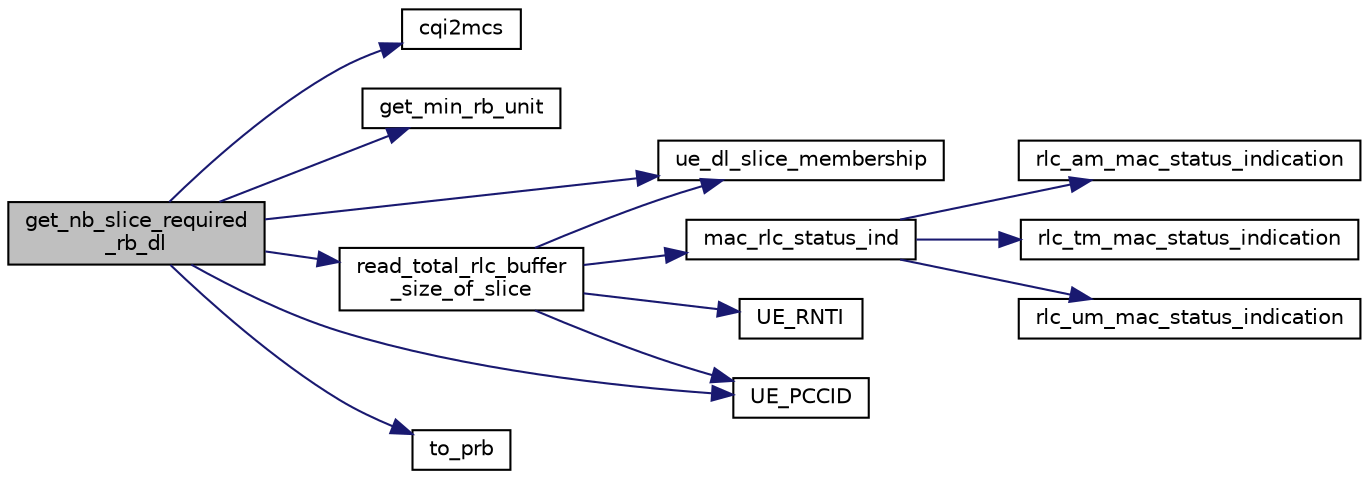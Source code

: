 digraph "get_nb_slice_required_rb_dl"
{
 // LATEX_PDF_SIZE
  edge [fontname="Helvetica",fontsize="10",labelfontname="Helvetica",labelfontsize="10"];
  node [fontname="Helvetica",fontsize="10",shape=record];
  rankdir="LR";
  Node1 [label="get_nb_slice_required\l_rb_dl",height=0.2,width=0.4,color="black", fillcolor="grey75", style="filled", fontcolor="black",tooltip=" "];
  Node1 -> Node2 [color="midnightblue",fontsize="10",style="solid",fontname="Helvetica"];
  Node2 [label="cqi2mcs",height=0.2,width=0.4,color="black", fillcolor="white", style="filled",URL="$pre__processor_8c.html#a898c35bf945957b49c4fc9d3ca45b6be",tooltip=" "];
  Node1 -> Node3 [color="midnightblue",fontsize="10",style="solid",fontname="Helvetica"];
  Node3 [label="get_min_rb_unit",height=0.2,width=0.4,color="black", fillcolor="white", style="filled",URL="$group____mac.html#gaab443c4ed923af43ed219ef56239dedc",tooltip=" "];
  Node1 -> Node4 [color="midnightblue",fontsize="10",style="solid",fontname="Helvetica"];
  Node4 [label="read_total_rlc_buffer\l_size_of_slice",height=0.2,width=0.4,color="black", fillcolor="white", style="filled",URL="$group____mac.html#gaa09347d6ded698ce6d7e917e0860d2d2",tooltip=" "];
  Node4 -> Node5 [color="midnightblue",fontsize="10",style="solid",fontname="Helvetica"];
  Node5 [label="mac_rlc_status_ind",height=0.2,width=0.4,color="black", fillcolor="white", style="filled",URL="$group__em.html#gab02bd6cca3f46350ea44e5afbd3282da",tooltip=" "];
  Node5 -> Node6 [color="midnightblue",fontsize="10",style="solid",fontname="Helvetica"];
  Node6 [label="rlc_am_mac_status_indication",height=0.2,width=0.4,color="black", fillcolor="white", style="filled",URL="$group__em.html#ga15180e8939fdaa3460571097725529d1",tooltip="Request the maximum number of bytes that can be served by RLC instance to MAC and fix the amount of b..."];
  Node5 -> Node7 [color="midnightblue",fontsize="10",style="solid",fontname="Helvetica"];
  Node7 [label="rlc_tm_mac_status_indication",height=0.2,width=0.4,color="black", fillcolor="white", style="filled",URL="$group__em.html#gab2b184fc692c5735e92172c469508824",tooltip=" "];
  Node5 -> Node8 [color="midnightblue",fontsize="10",style="solid",fontname="Helvetica"];
  Node8 [label="rlc_um_mac_status_indication",height=0.2,width=0.4,color="black", fillcolor="white", style="filled",URL="$group__em.html#ga081443f7a65ddc28f9a462ea0c8a5e93",tooltip=" "];
  Node4 -> Node9 [color="midnightblue",fontsize="10",style="solid",fontname="Helvetica"];
  Node9 [label="ue_dl_slice_membership",height=0.2,width=0.4,color="black", fillcolor="white", style="filled",URL="$group____mac.html#ga9648413305f4341d12713a15b8e62916",tooltip=" "];
  Node4 -> Node10 [color="midnightblue",fontsize="10",style="solid",fontname="Helvetica"];
  Node10 [label="UE_PCCID",height=0.2,width=0.4,color="black", fillcolor="white", style="filled",URL="$group____mac.html#ga63d612e6b94450ff40406b999ab25448",tooltip=" "];
  Node4 -> Node11 [color="midnightblue",fontsize="10",style="solid",fontname="Helvetica"];
  Node11 [label="UE_RNTI",height=0.2,width=0.4,color="black", fillcolor="white", style="filled",URL="$group____mac.html#gab1357b72b8008581c108de6f662a3ca8",tooltip=" "];
  Node1 -> Node12 [color="midnightblue",fontsize="10",style="solid",fontname="Helvetica"];
  Node12 [label="to_prb",height=0.2,width=0.4,color="black", fillcolor="white", style="filled",URL="$group____mac.html#ga2ecb220c8c3fc34274ba8838c3106240",tooltip=" "];
  Node1 -> Node9 [color="midnightblue",fontsize="10",style="solid",fontname="Helvetica"];
  Node1 -> Node10 [color="midnightblue",fontsize="10",style="solid",fontname="Helvetica"];
}
